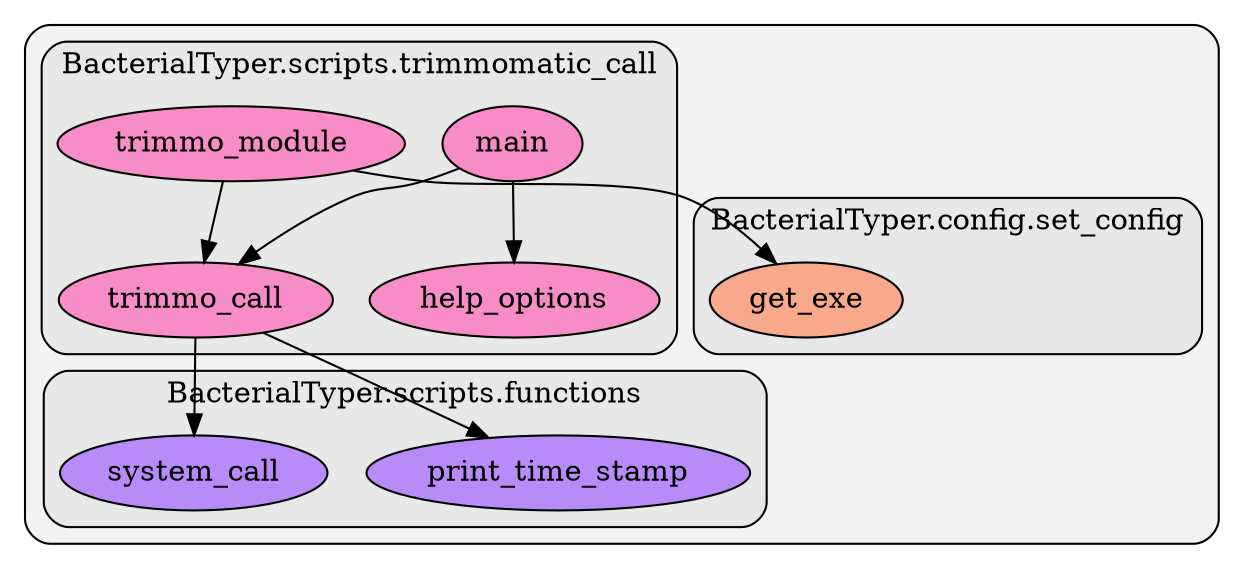 digraph G {
    graph [spilines=ortho, rankdir=TB, clusterrank="local"];
    subgraph cluster_G {

        graph [style="filled,rounded",fillcolor="#80808018", label=""];
        subgraph cluster_BacterialTyper__config__set_config {

            graph [style="filled,rounded",fillcolor="#80808018", label="BacterialTyper.config.set_config"];
        }
        subgraph cluster_BacterialTyper__config__set_config {

            graph [style="filled,rounded",fillcolor="#80808018", label="BacterialTyper.config.set_config"];
        }
        subgraph cluster_BacterialTyper__config__set_config {

            graph [style="filled,rounded",fillcolor="#80808018", label="BacterialTyper.config.set_config"];
        }
        subgraph cluster_BacterialTyper__config__set_config {

            graph [style="filled,rounded",fillcolor="#80808018", label="BacterialTyper.config.set_config"];
        }
        subgraph cluster_BacterialTyper__config__set_config {

            graph [style="filled,rounded",fillcolor="#80808018", label="BacterialTyper.config.set_config"];
        }
        subgraph cluster_BacterialTyper__config__set_config {

            graph [style="filled,rounded",fillcolor="#80808018", label="BacterialTyper.config.set_config"];
        }
        subgraph cluster_BacterialTyper__config__set_config {

            graph [style="filled,rounded",fillcolor="#80808018", label="BacterialTyper.config.set_config"];
        }
        subgraph cluster_BacterialTyper__config__set_config {

            graph [style="filled,rounded",fillcolor="#80808018", label="BacterialTyper.config.set_config"];
        }
        subgraph cluster_BacterialTyper__config__set_config {

            graph [style="filled,rounded",fillcolor="#80808018", label="BacterialTyper.config.set_config"];
            BacterialTyper__config__set_config__get_exe [label="get_exe", style="filled", fillcolor="#ff8e65b2", fontcolor="#000000", group="2"];
        }
        subgraph cluster_BacterialTyper__config__set_config {

            graph [style="filled,rounded",fillcolor="#80808018", label="BacterialTyper.config.set_config"];
        }
        subgraph cluster_BacterialTyper__config__set_config {

            graph [style="filled,rounded",fillcolor="#80808018", label="BacterialTyper.config.set_config"];
        }
        subgraph cluster_BacterialTyper__config__set_config {

            graph [style="filled,rounded",fillcolor="#80808018", label="BacterialTyper.config.set_config"];
        }
        subgraph cluster_BacterialTyper__config__set_config {

            graph [style="filled,rounded",fillcolor="#80808018", label="BacterialTyper.config.set_config"];
        }
        subgraph cluster_BacterialTyper__config__set_config {

            graph [style="filled,rounded",fillcolor="#80808018", label="BacterialTyper.config.set_config"];
        }
        subgraph cluster_BacterialTyper__scripts__functions {

            graph [style="filled,rounded",fillcolor="#80808018", label="BacterialTyper.scripts.functions"];
        }
        subgraph cluster_BacterialTyper__scripts__functions {

            graph [style="filled,rounded",fillcolor="#80808018", label="BacterialTyper.scripts.functions"];
        }
        subgraph cluster_BacterialTyper__scripts__functions {

            graph [style="filled,rounded",fillcolor="#80808018", label="BacterialTyper.scripts.functions"];
        }
        subgraph cluster_BacterialTyper__scripts__functions {

            graph [style="filled,rounded",fillcolor="#80808018", label="BacterialTyper.scripts.functions"];
        }
        subgraph cluster_BacterialTyper__scripts__functions {

            graph [style="filled,rounded",fillcolor="#80808018", label="BacterialTyper.scripts.functions"];
        }
        subgraph cluster_BacterialTyper__scripts__functions {

            graph [style="filled,rounded",fillcolor="#80808018", label="BacterialTyper.scripts.functions"];
        }
        subgraph cluster_BacterialTyper__scripts__functions {

            graph [style="filled,rounded",fillcolor="#80808018", label="BacterialTyper.scripts.functions"];
        }
        subgraph cluster_BacterialTyper__scripts__functions {

            graph [style="filled,rounded",fillcolor="#80808018", label="BacterialTyper.scripts.functions"];
        }
        subgraph cluster_BacterialTyper__scripts__functions {

            graph [style="filled,rounded",fillcolor="#80808018", label="BacterialTyper.scripts.functions"];
        }
        subgraph cluster_BacterialTyper__scripts__functions {

            graph [style="filled,rounded",fillcolor="#80808018", label="BacterialTyper.scripts.functions"];
        }
        subgraph cluster_BacterialTyper__scripts__functions {

            graph [style="filled,rounded",fillcolor="#80808018", label="BacterialTyper.scripts.functions"];
        }
        subgraph cluster_BacterialTyper__scripts__functions {

            graph [style="filled,rounded",fillcolor="#80808018", label="BacterialTyper.scripts.functions"];
        }
        subgraph cluster_BacterialTyper__scripts__functions {

            graph [style="filled,rounded",fillcolor="#80808018", label="BacterialTyper.scripts.functions"];
        }
        subgraph cluster_BacterialTyper__scripts__functions {

            graph [style="filled,rounded",fillcolor="#80808018", label="BacterialTyper.scripts.functions"];
        }
        subgraph cluster_BacterialTyper__scripts__functions {

            graph [style="filled,rounded",fillcolor="#80808018", label="BacterialTyper.scripts.functions"];
        }
        subgraph cluster_BacterialTyper__scripts__functions {

            graph [style="filled,rounded",fillcolor="#80808018", label="BacterialTyper.scripts.functions"];
        }
        subgraph cluster_BacterialTyper__scripts__functions {

            graph [style="filled,rounded",fillcolor="#80808018", label="BacterialTyper.scripts.functions"];
        }
        subgraph cluster_BacterialTyper__scripts__functions {

            graph [style="filled,rounded",fillcolor="#80808018", label="BacterialTyper.scripts.functions"];
        }
        subgraph cluster_BacterialTyper__scripts__functions {

            graph [style="filled,rounded",fillcolor="#80808018", label="BacterialTyper.scripts.functions"];
        }
        subgraph cluster_BacterialTyper__scripts__functions {

            graph [style="filled,rounded",fillcolor="#80808018", label="BacterialTyper.scripts.functions"];
        }
        subgraph cluster_BacterialTyper__scripts__functions {

            graph [style="filled,rounded",fillcolor="#80808018", label="BacterialTyper.scripts.functions"];
        }
        subgraph cluster_BacterialTyper__scripts__functions {

            graph [style="filled,rounded",fillcolor="#80808018", label="BacterialTyper.scripts.functions"];
        }
        subgraph cluster_BacterialTyper__scripts__functions {

            graph [style="filled,rounded",fillcolor="#80808018", label="BacterialTyper.scripts.functions"];
        }
        subgraph cluster_BacterialTyper__scripts__functions {

            graph [style="filled,rounded",fillcolor="#80808018", label="BacterialTyper.scripts.functions"];
        }
        subgraph cluster_BacterialTyper__scripts__functions {

            graph [style="filled,rounded",fillcolor="#80808018", label="BacterialTyper.scripts.functions"];
        }
        subgraph cluster_BacterialTyper__scripts__functions {

            graph [style="filled,rounded",fillcolor="#80808018", label="BacterialTyper.scripts.functions"];
        }
        subgraph cluster_BacterialTyper__scripts__functions {

            graph [style="filled,rounded",fillcolor="#80808018", label="BacterialTyper.scripts.functions"];
        }
        subgraph cluster_BacterialTyper__scripts__functions {

            graph [style="filled,rounded",fillcolor="#80808018", label="BacterialTyper.scripts.functions"];
        }
        subgraph cluster_BacterialTyper__scripts__functions {

            graph [style="filled,rounded",fillcolor="#80808018", label="BacterialTyper.scripts.functions"];
        }
        subgraph cluster_BacterialTyper__scripts__functions {

            graph [style="filled,rounded",fillcolor="#80808018", label="BacterialTyper.scripts.functions"];
            BacterialTyper__scripts__functions__print_time_stamp [label="print_time_stamp", style="filled", fillcolor="#a365ffb2", fontcolor="#000000", group="33"];
        }
        subgraph cluster_BacterialTyper__scripts__functions {

            graph [style="filled,rounded",fillcolor="#80808018", label="BacterialTyper.scripts.functions"];
        }
        subgraph cluster_BacterialTyper__scripts__functions {

            graph [style="filled,rounded",fillcolor="#80808018", label="BacterialTyper.scripts.functions"];
        }
        subgraph cluster_BacterialTyper__scripts__functions {

            graph [style="filled,rounded",fillcolor="#80808018", label="BacterialTyper.scripts.functions"];
        }
        subgraph cluster_BacterialTyper__scripts__functions {

            graph [style="filled,rounded",fillcolor="#80808018", label="BacterialTyper.scripts.functions"];
        }
        subgraph cluster_BacterialTyper__scripts__functions {

            graph [style="filled,rounded",fillcolor="#80808018", label="BacterialTyper.scripts.functions"];
        }
        subgraph cluster_BacterialTyper__scripts__functions {

            graph [style="filled,rounded",fillcolor="#80808018", label="BacterialTyper.scripts.functions"];
        }
        subgraph cluster_BacterialTyper__scripts__functions {

            graph [style="filled,rounded",fillcolor="#80808018", label="BacterialTyper.scripts.functions"];
            BacterialTyper__scripts__functions__system_call [label="system_call", style="filled", fillcolor="#a365ffb2", fontcolor="#000000", group="33"];
        }
        subgraph cluster_BacterialTyper__scripts__functions {

            graph [style="filled,rounded",fillcolor="#80808018", label="BacterialTyper.scripts.functions"];
        }
        subgraph cluster_BacterialTyper__scripts__functions {

            graph [style="filled,rounded",fillcolor="#80808018", label="BacterialTyper.scripts.functions"];
        }
        subgraph cluster_BacterialTyper__scripts__trimmomatic_call {

            graph [style="filled,rounded",fillcolor="#80808018", label="BacterialTyper.scripts.trimmomatic_call"];
            BacterialTyper__scripts__trimmomatic_call__help_options [label="help_options", style="filled", fillcolor="#ff65b7b2", fontcolor="#000000", group="41"];
        }
        subgraph cluster_BacterialTyper__scripts__trimmomatic_call {

            graph [style="filled,rounded",fillcolor="#80808018", label="BacterialTyper.scripts.trimmomatic_call"];
            BacterialTyper__scripts__trimmomatic_call__main [label="main", style="filled", fillcolor="#ff65b7b2", fontcolor="#000000", group="41"];
        }
        subgraph cluster_BacterialTyper__scripts__trimmomatic_call {

            graph [style="filled,rounded",fillcolor="#80808018", label="BacterialTyper.scripts.trimmomatic_call"];
        }
        subgraph cluster_BacterialTyper__scripts__trimmomatic_call {

            graph [style="filled,rounded",fillcolor="#80808018", label="BacterialTyper.scripts.trimmomatic_call"];
            BacterialTyper__scripts__trimmomatic_call__trimmo_call [label="trimmo_call", style="filled", fillcolor="#ff65b7b2", fontcolor="#000000", group="41"];
        }
        subgraph cluster_BacterialTyper__scripts__trimmomatic_call {

            graph [style="filled,rounded",fillcolor="#80808018", label="BacterialTyper.scripts.trimmomatic_call"];
            BacterialTyper__scripts__trimmomatic_call__trimmo_module [label="trimmo_module", style="filled", fillcolor="#ff65b7b2", fontcolor="#000000", group="41"];
        }
    }
        BacterialTyper__scripts__trimmomatic_call__trimmo_module -> BacterialTyper__config__set_config__get_exe [style="solid", color="#000000"];
        BacterialTyper__scripts__trimmomatic_call__trimmo_module -> BacterialTyper__scripts__trimmomatic_call__trimmo_call [style="solid", color="#000000"];
        BacterialTyper__scripts__trimmomatic_call__trimmo_call -> BacterialTyper__scripts__functions__print_time_stamp [style="solid", color="#000000"];
        BacterialTyper__scripts__trimmomatic_call__trimmo_call -> BacterialTyper__scripts__functions__system_call [style="solid", color="#000000"];
        BacterialTyper__scripts__trimmomatic_call__main -> BacterialTyper__scripts__trimmomatic_call__help_options [style="solid", color="#000000"];
        BacterialTyper__scripts__trimmomatic_call__main -> BacterialTyper__scripts__trimmomatic_call__trimmo_call [style="solid", color="#000000"];
    }
